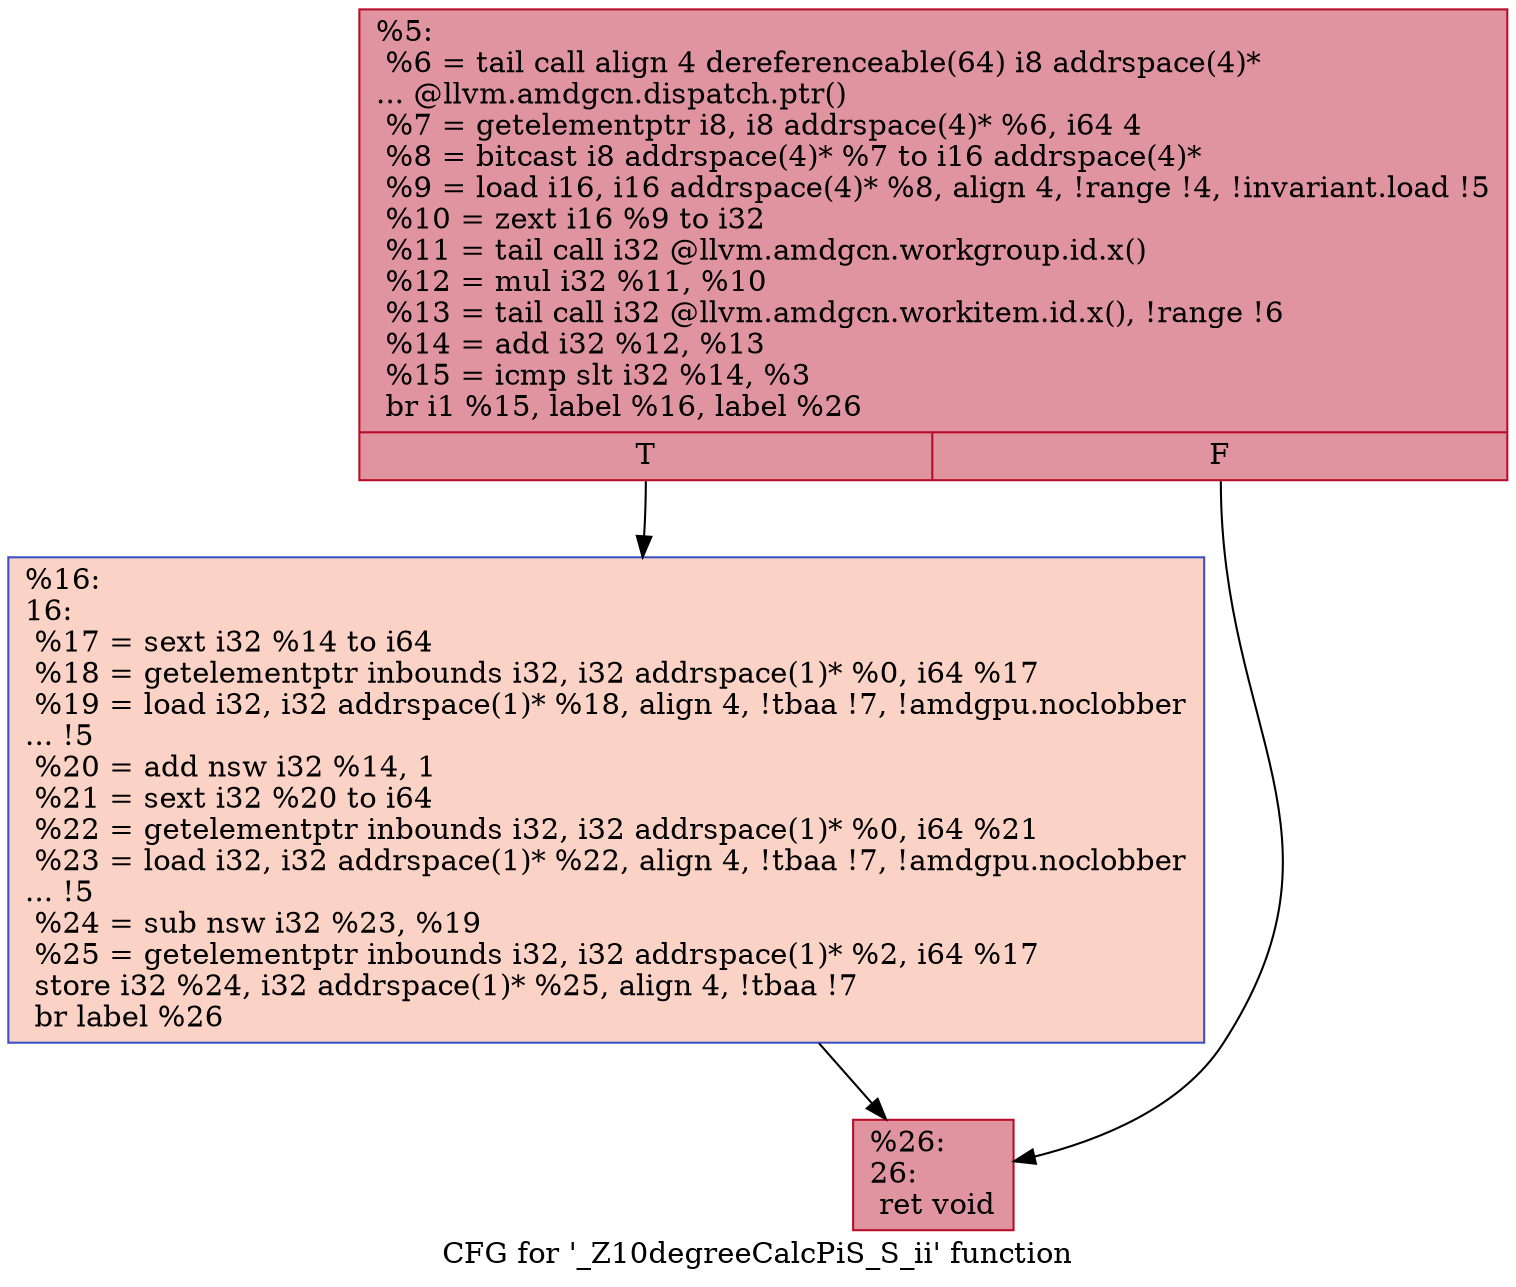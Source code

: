 digraph "CFG for '_Z10degreeCalcPiS_S_ii' function" {
	label="CFG for '_Z10degreeCalcPiS_S_ii' function";

	Node0x5674340 [shape=record,color="#b70d28ff", style=filled, fillcolor="#b70d2870",label="{%5:\l  %6 = tail call align 4 dereferenceable(64) i8 addrspace(4)*\l... @llvm.amdgcn.dispatch.ptr()\l  %7 = getelementptr i8, i8 addrspace(4)* %6, i64 4\l  %8 = bitcast i8 addrspace(4)* %7 to i16 addrspace(4)*\l  %9 = load i16, i16 addrspace(4)* %8, align 4, !range !4, !invariant.load !5\l  %10 = zext i16 %9 to i32\l  %11 = tail call i32 @llvm.amdgcn.workgroup.id.x()\l  %12 = mul i32 %11, %10\l  %13 = tail call i32 @llvm.amdgcn.workitem.id.x(), !range !6\l  %14 = add i32 %12, %13\l  %15 = icmp slt i32 %14, %3\l  br i1 %15, label %16, label %26\l|{<s0>T|<s1>F}}"];
	Node0x5674340:s0 -> Node0x5675600;
	Node0x5674340:s1 -> Node0x5675650;
	Node0x5675600 [shape=record,color="#3d50c3ff", style=filled, fillcolor="#f59c7d70",label="{%16:\l16:                                               \l  %17 = sext i32 %14 to i64\l  %18 = getelementptr inbounds i32, i32 addrspace(1)* %0, i64 %17\l  %19 = load i32, i32 addrspace(1)* %18, align 4, !tbaa !7, !amdgpu.noclobber\l... !5\l  %20 = add nsw i32 %14, 1\l  %21 = sext i32 %20 to i64\l  %22 = getelementptr inbounds i32, i32 addrspace(1)* %0, i64 %21\l  %23 = load i32, i32 addrspace(1)* %22, align 4, !tbaa !7, !amdgpu.noclobber\l... !5\l  %24 = sub nsw i32 %23, %19\l  %25 = getelementptr inbounds i32, i32 addrspace(1)* %2, i64 %17\l  store i32 %24, i32 addrspace(1)* %25, align 4, !tbaa !7\l  br label %26\l}"];
	Node0x5675600 -> Node0x5675650;
	Node0x5675650 [shape=record,color="#b70d28ff", style=filled, fillcolor="#b70d2870",label="{%26:\l26:                                               \l  ret void\l}"];
}
